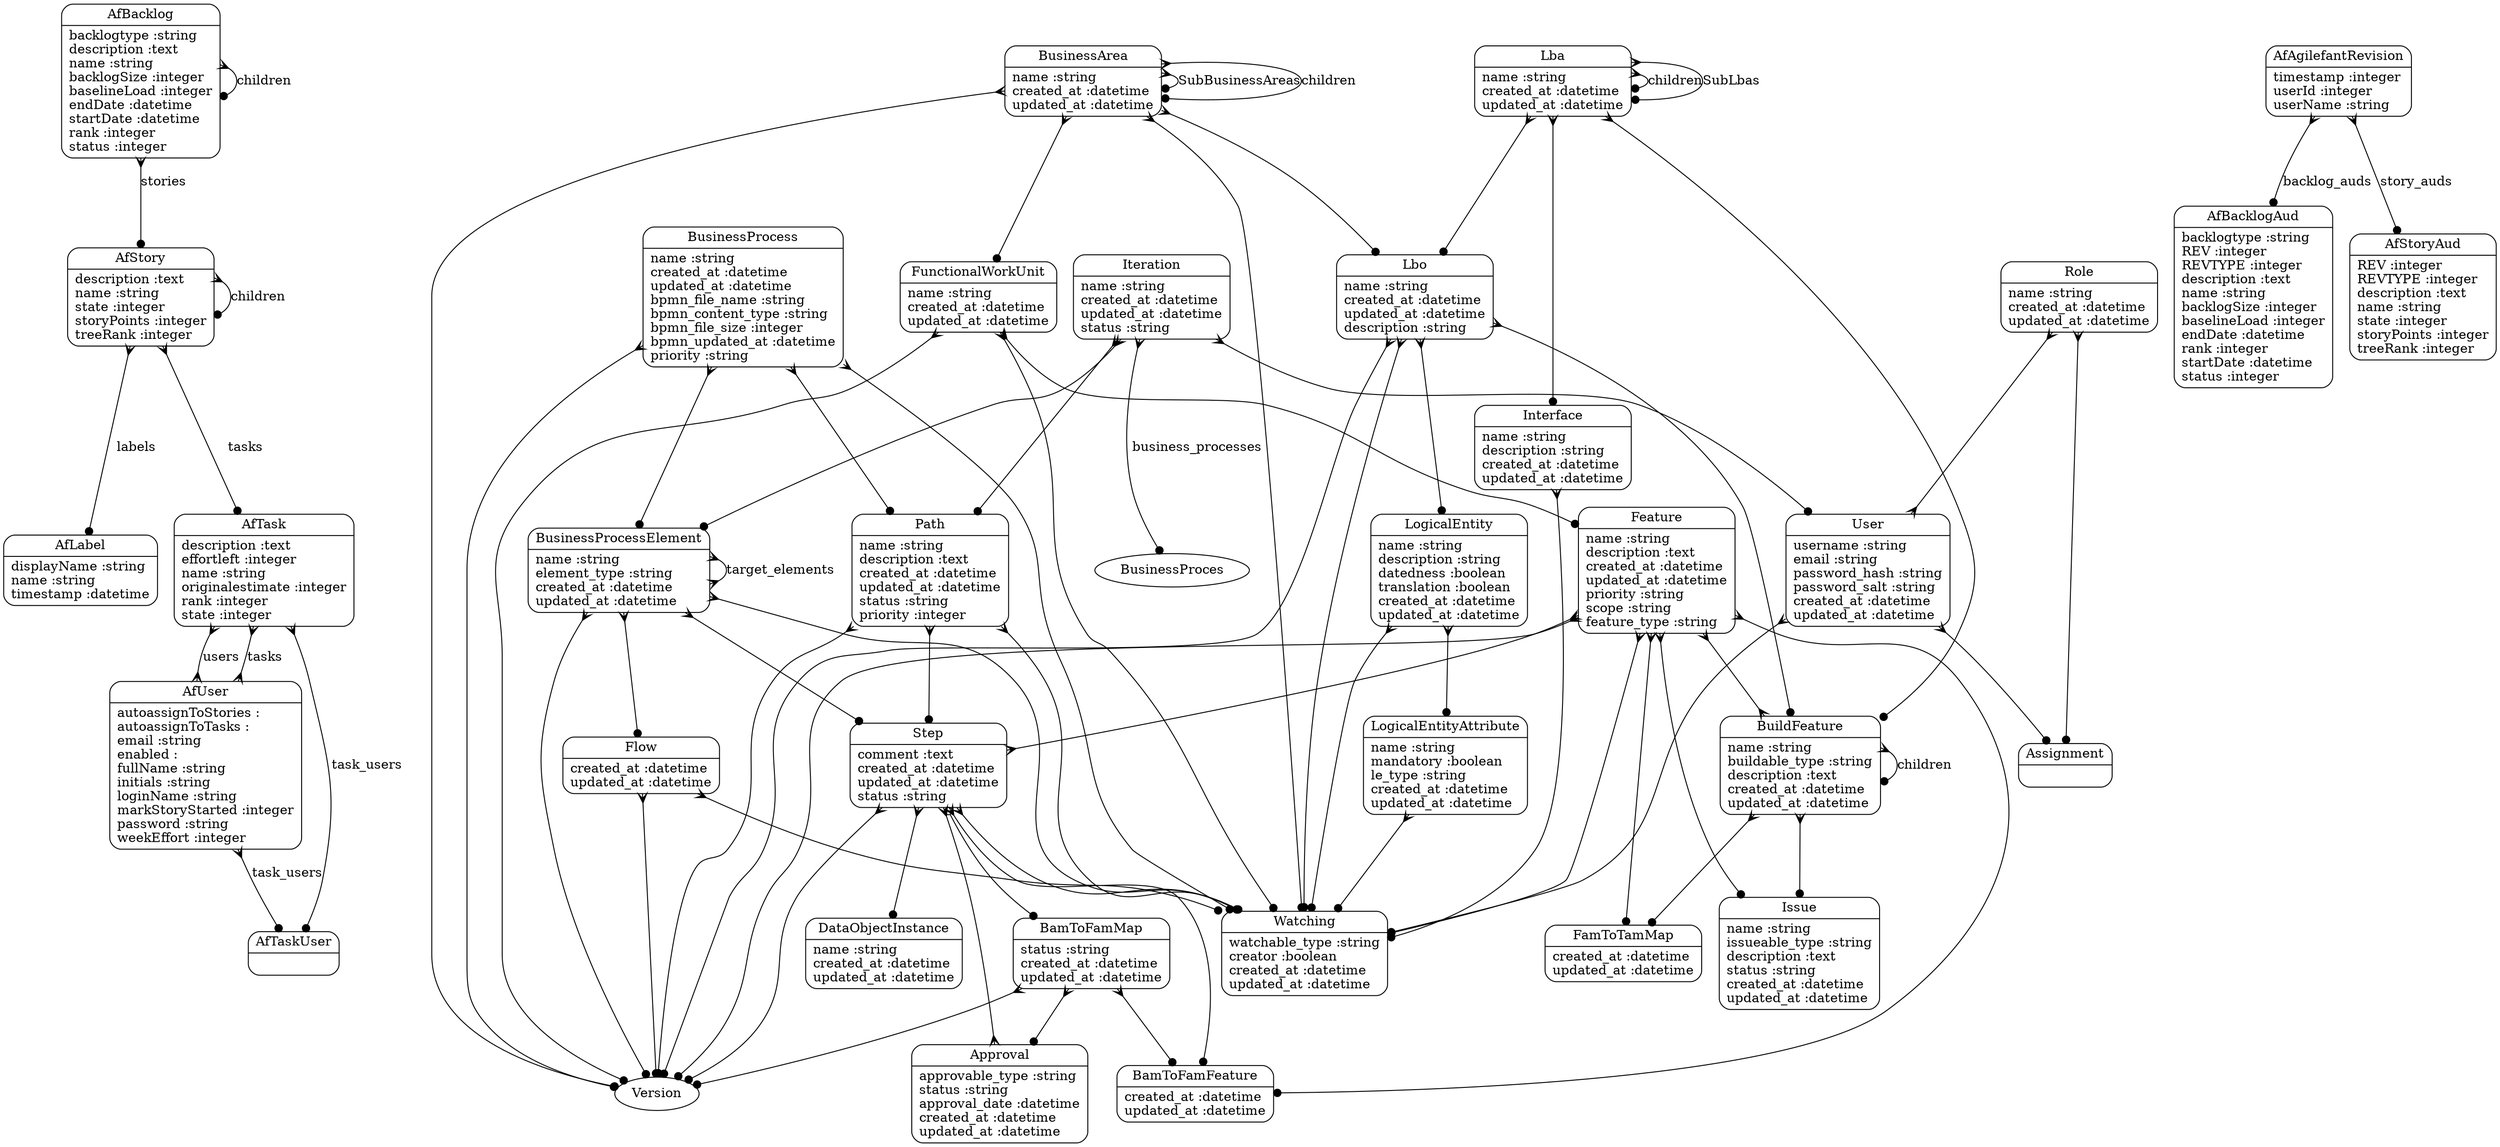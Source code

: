digraph models_diagram {
	graph[overlap=false, splines=true]
	"AfLabel" [shape=Mrecord, label="{AfLabel|displayName :string\lname :string\ltimestamp :datetime\l}"]
	"Lbo" [shape=Mrecord, label="{Lbo|name :string\lcreated_at :datetime\lupdated_at :datetime\ldescription :string\l}"]
	"AfTaskUser" [shape=Mrecord, label="{AfTaskUser|\l}"]
	"AfBacklog" [shape=Mrecord, label="{AfBacklog|backlogtype :string\ldescription :text\lname :string\lbacklogSize :integer\lbaselineLoad :integer\lendDate :datetime\lstartDate :datetime\lrank :integer\lstatus :integer\l}"]
	"Issue" [shape=Mrecord, label="{Issue|name :string\lissueable_type :string\ldescription :text\lstatus :string\lcreated_at :datetime\lupdated_at :datetime\l}"]
	"Assignment" [shape=Mrecord, label="{Assignment|\l}"]
	"Feature" [shape=Mrecord, label="{Feature|name :string\ldescription :text\lcreated_at :datetime\lupdated_at :datetime\lpriority :string\lscope :string\lfeature_type :string\l}"]
	"BamToFamMap" [shape=Mrecord, label="{BamToFamMap|status :string\lcreated_at :datetime\lupdated_at :datetime\l}"]
	"Step" [shape=Mrecord, label="{Step|comment :text\lcreated_at :datetime\lupdated_at :datetime\lstatus :string\l}"]
	"AfUser" [shape=Mrecord, label="{AfUser|autoassignToStories :\lautoassignToTasks :\lemail :string\lenabled :\lfullName :string\linitials :string\lloginName :string\lmarkStoryStarted :integer\lpassword :string\lweekEffort :integer\l}"]
	"LogicalEntity" [shape=Mrecord, label="{LogicalEntity|name :string\ldescription :string\ldatedness :boolean\ltranslation :boolean\lcreated_at :datetime\lupdated_at :datetime\l}"]
	"AfTask" [shape=Mrecord, label="{AfTask|description :text\leffortleft :integer\lname :string\loriginalestimate :integer\lrank :integer\lstate :integer\l}"]
	"Watching" [shape=Mrecord, label="{Watching|watchable_type :string\lcreator :boolean\lcreated_at :datetime\lupdated_at :datetime\l}"]
	"DataObjectInstance" [shape=Mrecord, label="{DataObjectInstance|name :string\lcreated_at :datetime\lupdated_at :datetime\l}"]
	"BusinessProcess" [shape=Mrecord, label="{BusinessProcess|name :string\lcreated_at :datetime\lupdated_at :datetime\lbpmn_file_name :string\lbpmn_content_type :string\lbpmn_file_size :integer\lbpmn_updated_at :datetime\lpriority :string\l}"]
	"FamToTamMap" [shape=Mrecord, label="{FamToTamMap|created_at :datetime\lupdated_at :datetime\l}"]
	"AfAgilefantRevision" [shape=Mrecord, label="{AfAgilefantRevision|timestamp :integer\luserId :integer\luserName :string\l}"]
	"AfStory" [shape=Mrecord, label="{AfStory|description :text\lname :string\lstate :integer\lstoryPoints :integer\ltreeRank :integer\l}"]
	"Role" [shape=Mrecord, label="{Role|name :string\lcreated_at :datetime\lupdated_at :datetime\l}"]
	"BusinessProcessElement" [shape=Mrecord, label="{BusinessProcessElement|name :string\lelement_type :string\lcreated_at :datetime\lupdated_at :datetime\l}"]
	"FunctionalWorkUnit" [shape=Mrecord, label="{FunctionalWorkUnit|name :string\lcreated_at :datetime\lupdated_at :datetime\l}"]
	"BusinessArea" [shape=Mrecord, label="{BusinessArea|name :string\lcreated_at :datetime\lupdated_at :datetime\l}"]
	"Iteration" [shape=Mrecord, label="{Iteration|name :string\lcreated_at :datetime\lupdated_at :datetime\lstatus :string\l}"]
	"Interface" [shape=Mrecord, label="{Interface|name :string\ldescription :string\lcreated_at :datetime\lupdated_at :datetime\l}"]
	"AfBacklogAud" [shape=Mrecord, label="{AfBacklogAud|backlogtype :string\lREV :integer\lREVTYPE :integer\ldescription :text\lname :string\lbacklogSize :integer\lbaselineLoad :integer\lendDate :datetime\lrank :integer\lstartDate :datetime\lstatus :integer\l}"]
	"LogicalEntityAttribute" [shape=Mrecord, label="{LogicalEntityAttribute|name :string\lmandatory :boolean\lle_type :string\lcreated_at :datetime\lupdated_at :datetime\l}"]
	"Flow" [shape=Mrecord, label="{Flow|created_at :datetime\lupdated_at :datetime\l}"]
	"BamToFamFeature" [shape=Mrecord, label="{BamToFamFeature|created_at :datetime\lupdated_at :datetime\l}"]
	"Approval" [shape=Mrecord, label="{Approval|approvable_type :string\lstatus :string\lapproval_date :datetime\lcreated_at :datetime\lupdated_at :datetime\l}"]
	"Path" [shape=Mrecord, label="{Path|name :string\ldescription :text\lcreated_at :datetime\lupdated_at :datetime\lstatus :string\lpriority :integer\l}"]
	"User" [shape=Mrecord, label="{User|username :string\lemail :string\lpassword_hash :string\lpassword_salt :string\lcreated_at :datetime\lupdated_at :datetime\l}"]
	"AfStoryAud" [shape=Mrecord, label="{AfStoryAud|REV :integer\lREVTYPE :integer\ldescription :text\lname :string\lstate :integer\lstoryPoints :integer\ltreeRank :integer\l}"]
	"BuildFeature" [shape=Mrecord, label="{BuildFeature|name :string\lbuildable_type :string\ldescription :text\lcreated_at :datetime\lupdated_at :datetime\l}"]
	"Lba" [shape=Mrecord, label="{Lba|name :string\lcreated_at :datetime\lupdated_at :datetime\l}"]
	"Lbo" -> "BuildFeature" [arrowtail=crow, arrowhead=dot, dir=both]
	"Lbo" -> "Version" [arrowtail=crow, arrowhead=dot, dir=both]
	"Lbo" -> "Watching" [arrowtail=crow, arrowhead=dot, dir=both]
	"Lbo" -> "LogicalEntity" [arrowtail=crow, arrowhead=dot, dir=both]
	"AfBacklog" -> "AfStory" [label="stories", arrowtail=crow, arrowhead=dot, dir=both]
	"AfBacklog" -> "AfBacklog" [label="children", arrowtail=crow, arrowhead=dot, dir=both]
	"Feature" -> "Step" [arrowtail=crow, arrowhead=crow, dir=both]
	"Feature" -> "BuildFeature" [arrowtail=crow, arrowhead=crow, dir=both]
	"Feature" -> "Issue" [arrowtail=crow, arrowhead=dot, dir=both]
	"Feature" -> "Version" [arrowtail=crow, arrowhead=dot, dir=both]
	"Feature" -> "FamToTamMap" [arrowtail=crow, arrowhead=dot, dir=both]
	"Feature" -> "BamToFamFeature" [arrowtail=crow, arrowhead=dot, dir=both]
	"Feature" -> "Watching" [arrowtail=crow, arrowhead=dot, dir=both]
	"BamToFamMap" -> "Version" [arrowtail=crow, arrowhead=dot, dir=both]
	"BamToFamMap" -> "Approval" [arrowtail=crow, arrowhead=dot, dir=both]
	"BamToFamMap" -> "BamToFamFeature" [arrowtail=crow, arrowhead=dot, dir=both]
	"Step" -> "Version" [arrowtail=crow, arrowhead=dot, dir=both]
	"Step" -> "BamToFamMap" [arrowtail=odot, arrowhead=dot, dir=both]
	"Step" -> "Approval" [arrowtail=crow, arrowhead=crow, dir=both]
	"Step" -> "BamToFamFeature" [arrowtail=crow, arrowhead=dot, dir=both]
	"Step" -> "Watching" [arrowtail=crow, arrowhead=dot, dir=both]
	"Step" -> "DataObjectInstance" [arrowtail=crow, arrowhead=dot, dir=both]
	"AfUser" -> "AfTask" [label="tasks", arrowtail=crow, arrowhead=crow, dir=both]
	"AfUser" -> "AfTaskUser" [label="task_users", arrowtail=crow, arrowhead=dot, dir=both]
	"LogicalEntity" -> "Watching" [arrowtail=crow, arrowhead=dot, dir=both]
	"LogicalEntity" -> "LogicalEntityAttribute" [arrowtail=crow, arrowhead=dot, dir=both]
	"AfTask" -> "AfUser" [label="users", arrowtail=crow, arrowhead=crow, dir=both]
	"AfTask" -> "AfTaskUser" [label="task_users", arrowtail=crow, arrowhead=dot, dir=both]
	"BusinessProcess" -> "Path" [arrowtail=crow, arrowhead=dot, dir=both]
	"BusinessProcess" -> "Version" [arrowtail=crow, arrowhead=dot, dir=both]
	"BusinessProcess" -> "BusinessProcessElement" [arrowtail=crow, arrowhead=dot, dir=both]
	"BusinessProcess" -> "Watching" [arrowtail=crow, arrowhead=dot, dir=both]
	"AfAgilefantRevision" -> "AfStoryAud" [label="story_auds", arrowtail=crow, arrowhead=dot, dir=both]
	"AfAgilefantRevision" -> "AfBacklogAud" [label="backlog_auds", arrowtail=crow, arrowhead=dot, dir=both]
	"AfStory" -> "AfTask" [label="tasks", arrowtail=crow, arrowhead=dot, dir=both]
	"AfStory" -> "AfStory" [label="children", arrowtail=crow, arrowhead=dot, dir=both]
	"AfStory" -> "AfLabel" [label="labels", arrowtail=crow, arrowhead=dot, dir=both]
	"Role" -> "User" [arrowtail=crow, arrowhead=crow, dir=both]
	"Role" -> "Assignment" [arrowtail=crow, arrowhead=dot, dir=both]
	"BusinessProcessElement" -> "Step" [arrowtail=crow, arrowhead=dot, dir=both]
	"BusinessProcessElement" -> "BusinessProcessElement" [label="target_elements", arrowtail=crow, arrowhead=crow, dir=both]
	"BusinessProcessElement" -> "Version" [arrowtail=crow, arrowhead=dot, dir=both]
	"BusinessProcessElement" -> "Watching" [arrowtail=crow, arrowhead=dot, dir=both]
	"BusinessProcessElement" -> "Flow" [arrowtail=crow, arrowhead=dot, dir=both]
	"FunctionalWorkUnit" -> "Version" [arrowtail=crow, arrowhead=dot, dir=both]
	"FunctionalWorkUnit" -> "Watching" [arrowtail=crow, arrowhead=dot, dir=both]
	"FunctionalWorkUnit" -> "Feature" [arrowtail=crow, arrowhead=dot, dir=both]
	"BusinessArea" -> "Lbo" [arrowtail=crow, arrowhead=dot, dir=both]
	"BusinessArea" -> "Version" [arrowtail=crow, arrowhead=dot, dir=both]
	"BusinessArea" -> "Watching" [arrowtail=crow, arrowhead=dot, dir=both]
	"BusinessArea" -> "BusinessArea" [label="SubBusinessAreas", arrowtail=crow, arrowhead=dot, dir=both]
	"BusinessArea" -> "BusinessArea" [label="children", arrowtail=crow, arrowhead=dot, dir=both]
	"BusinessArea" -> "FunctionalWorkUnit" [arrowtail=crow, arrowhead=dot, dir=both]
	"Iteration" -> "Path" [arrowtail=crow, arrowhead=dot, dir=both]
	"Iteration" -> "BusinessProces" [label="business_processes", arrowtail=crow, arrowhead=dot, dir=both]
	"Iteration" -> "User" [arrowtail=crow, arrowhead=dot, dir=both]
	"Iteration" -> "BusinessProcessElement" [arrowtail=crow, arrowhead=dot, dir=both]
	"Interface" -> "Watching" [arrowtail=crow, arrowhead=dot, dir=both]
	"LogicalEntityAttribute" -> "Watching" [arrowtail=crow, arrowhead=dot, dir=both]
	"Flow" -> "Version" [arrowtail=crow, arrowhead=dot, dir=both]
	"Flow" -> "Watching" [arrowtail=crow, arrowhead=dot, dir=both]
	"Path" -> "Step" [arrowtail=crow, arrowhead=dot, dir=both]
	"Path" -> "Version" [arrowtail=crow, arrowhead=dot, dir=both]
	"Path" -> "Watching" [arrowtail=crow, arrowhead=dot, dir=both]
	"User" -> "Watching" [arrowtail=crow, arrowhead=dot, dir=both]
	"User" -> "Assignment" [arrowtail=crow, arrowhead=dot, dir=both]
	"BuildFeature" -> "Issue" [arrowtail=crow, arrowhead=dot, dir=both]
	"BuildFeature" -> "FamToTamMap" [arrowtail=crow, arrowhead=dot, dir=both]
	"BuildFeature" -> "BuildFeature" [label="children", arrowtail=crow, arrowhead=dot, dir=both]
	"Lba" -> "BuildFeature" [arrowtail=crow, arrowhead=dot, dir=both]
	"Lba" -> "Interface" [arrowtail=crow, arrowhead=dot, dir=both]
	"Lba" -> "Lbo" [arrowtail=crow, arrowhead=dot, dir=both]
	"Lba" -> "Lba" [label="children", arrowtail=crow, arrowhead=dot, dir=both]
	"Lba" -> "Lba" [label="SubLbas", arrowtail=crow, arrowhead=dot, dir=both]
}
